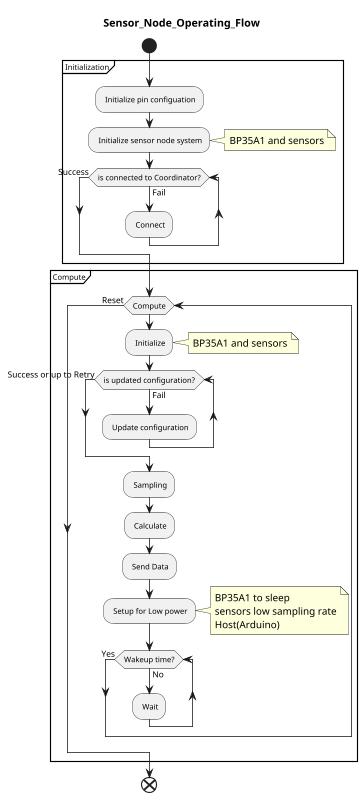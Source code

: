 @startuml
scale 2000x800
!$fsize=10

skinparam Activity {
    FontSize $fsize
}



title Sensor_Node_Operating_Flow

start
partition <size:$fsize>Initialization</size> {
    : Initialize pin configuation;
    : Initialize sensor node system;
    note right
      BP35A1 and sensors
    end note
    while (is connected to Coordinator?) is (Fail)
        : Connect;
    endwhile (Success)
}


partition  <size:$fsize>Compute</size> {

    while (Compute)
        : Initialize;
        note right
          BP35A1 and sensors
        end note

        while (is updated configuration?) is (Fail)
            : Update configuration;
        endwhile (Success or up to Retry)

        : Sampling;
        : Calculate;
        : Send Data;
        : Setup for Low power;
        note right
          BP35A1 to sleep
          sensors low sampling rate
          Host(Arduino)
        end note

        while (Wakeup time?) is (No)
            : Wait;
        endwhile (Yes)

    endwhile (Reset)
}

end

@enduml
